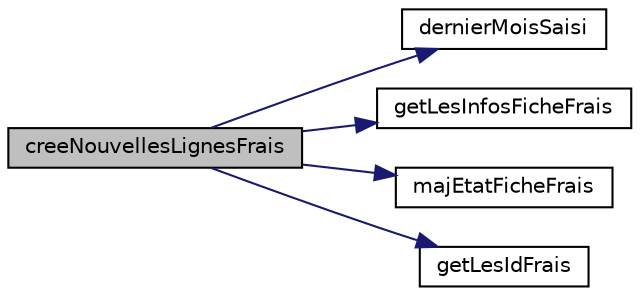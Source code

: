 digraph "creeNouvellesLignesFrais"
{
 // LATEX_PDF_SIZE
  edge [fontname="Helvetica",fontsize="10",labelfontname="Helvetica",labelfontsize="10"];
  node [fontname="Helvetica",fontsize="10",shape=record];
  rankdir="LR";
  Node2 [label="creeNouvellesLignesFrais",height=0.2,width=0.4,color="black", fillcolor="grey75", style="filled", fontcolor="black",tooltip=" "];
  Node2 -> Node3 [color="midnightblue",fontsize="10",style="solid",fontname="Helvetica"];
  Node3 [label="dernierMoisSaisi",height=0.2,width=0.4,color="black", fillcolor="white", style="filled",URL="$class_pdo_gsb.html#a5bde16f5acfa92c7810433187f3e05f1",tooltip=" "];
  Node2 -> Node4 [color="midnightblue",fontsize="10",style="solid",fontname="Helvetica"];
  Node4 [label="getLesInfosFicheFrais",height=0.2,width=0.4,color="black", fillcolor="white", style="filled",URL="$class_pdo_gsb.html#af243a6fda5669151cd4d35c66bcd13a4",tooltip=" "];
  Node2 -> Node5 [color="midnightblue",fontsize="10",style="solid",fontname="Helvetica"];
  Node5 [label="majEtatFicheFrais",height=0.2,width=0.4,color="black", fillcolor="white", style="filled",URL="$class_pdo_gsb.html#a92f294d975e98efcfa1d4c9e08a51bcc",tooltip=" "];
  Node2 -> Node6 [color="midnightblue",fontsize="10",style="solid",fontname="Helvetica"];
  Node6 [label="getLesIdFrais",height=0.2,width=0.4,color="black", fillcolor="white", style="filled",URL="$class_pdo_gsb.html#ad0943d4cabc4e6bfd803ecab13be0e57",tooltip=" "];
}
